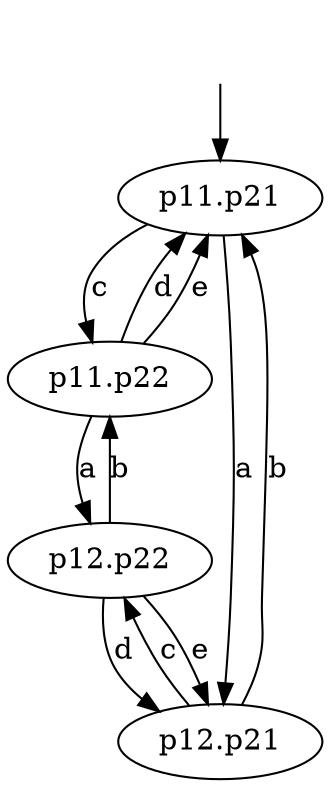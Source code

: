 digraph G {
	"p11.p21" [shape=ellipse];
	"p11.p22" [shape=ellipse];
	"p12.p21" [shape=ellipse];
	"p12.p22" [shape=ellipse];
	"p11.p21" -> "p12.p21" [label="a"];
	"p11.p21" -> "p11.p22" [label="c"];
	"p11.p22" -> "p12.p22" [label="a"];
	"p11.p22" -> "p11.p21" [label="d"];
	"p11.p22" -> "p11.p21" [label="e"];
	"p12.p21" -> "p11.p21" [label="b"];
	"p12.p21" -> "p12.p22" [label="c"];
	"p12.p22" -> "p11.p22" [label="b"];
	"p12.p22" -> "p12.p21" [label="d"];
	"p12.p22" -> "p12.p21" [label="e"];
	init [shape=plaintext, label=""];
	init -> "p11.p21";
}